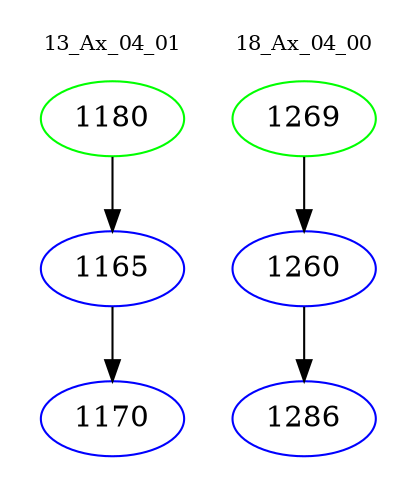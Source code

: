 digraph{
subgraph cluster_0 {
color = white
label = "13_Ax_04_01";
fontsize=10;
T0_1180 [label="1180", color="green"]
T0_1180 -> T0_1165 [color="black"]
T0_1165 [label="1165", color="blue"]
T0_1165 -> T0_1170 [color="black"]
T0_1170 [label="1170", color="blue"]
}
subgraph cluster_1 {
color = white
label = "18_Ax_04_00";
fontsize=10;
T1_1269 [label="1269", color="green"]
T1_1269 -> T1_1260 [color="black"]
T1_1260 [label="1260", color="blue"]
T1_1260 -> T1_1286 [color="black"]
T1_1286 [label="1286", color="blue"]
}
}
